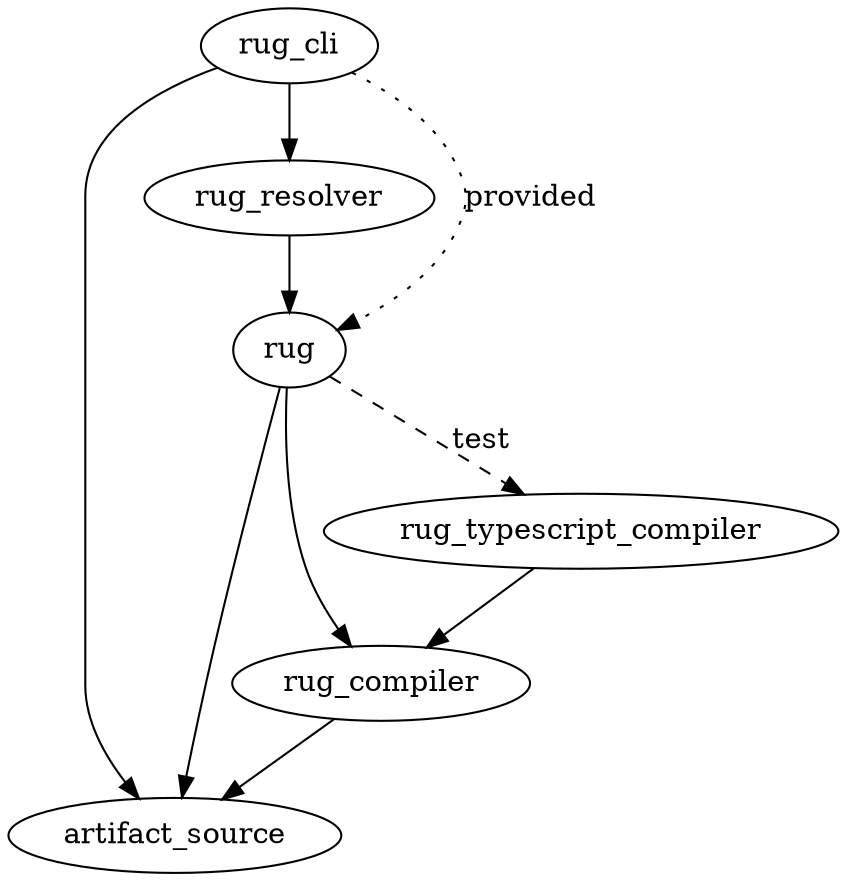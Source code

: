 digraph atomist {
rug_cli -> artifact_source [];
rug_cli -> rug_resolver [];
rug_cli -> rug [label="provided",style="dotted"];
rug -> artifact_source [];
rug -> rug_compiler [];
rug -> rug_typescript_compiler [label="test",style="dashed"];
rug_resolver -> rug [];
rug_typescript_compiler -> rug_compiler [];
rug_compiler -> artifact_source [];
}